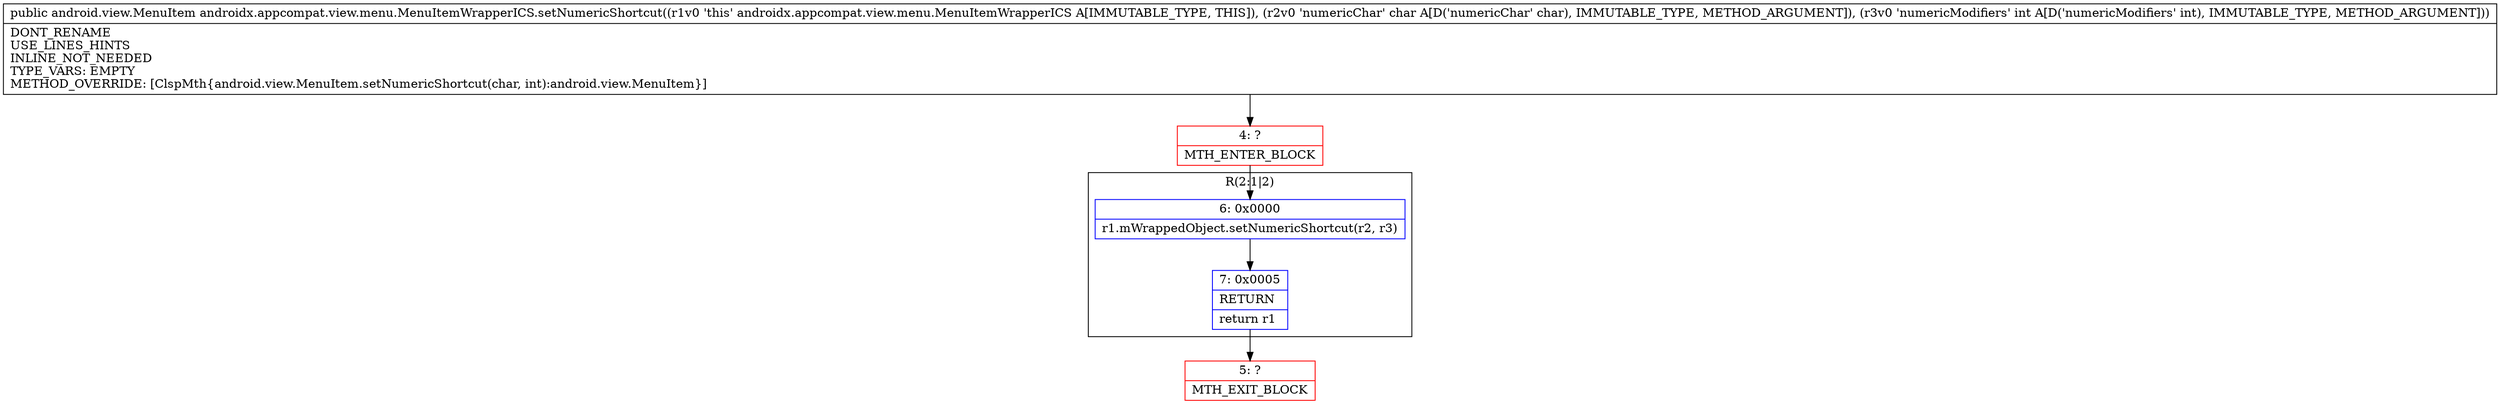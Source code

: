 digraph "CFG forandroidx.appcompat.view.menu.MenuItemWrapperICS.setNumericShortcut(CI)Landroid\/view\/MenuItem;" {
subgraph cluster_Region_1238273964 {
label = "R(2:1|2)";
node [shape=record,color=blue];
Node_6 [shape=record,label="{6\:\ 0x0000|r1.mWrappedObject.setNumericShortcut(r2, r3)\l}"];
Node_7 [shape=record,label="{7\:\ 0x0005|RETURN\l|return r1\l}"];
}
Node_4 [shape=record,color=red,label="{4\:\ ?|MTH_ENTER_BLOCK\l}"];
Node_5 [shape=record,color=red,label="{5\:\ ?|MTH_EXIT_BLOCK\l}"];
MethodNode[shape=record,label="{public android.view.MenuItem androidx.appcompat.view.menu.MenuItemWrapperICS.setNumericShortcut((r1v0 'this' androidx.appcompat.view.menu.MenuItemWrapperICS A[IMMUTABLE_TYPE, THIS]), (r2v0 'numericChar' char A[D('numericChar' char), IMMUTABLE_TYPE, METHOD_ARGUMENT]), (r3v0 'numericModifiers' int A[D('numericModifiers' int), IMMUTABLE_TYPE, METHOD_ARGUMENT]))  | DONT_RENAME\lUSE_LINES_HINTS\lINLINE_NOT_NEEDED\lTYPE_VARS: EMPTY\lMETHOD_OVERRIDE: [ClspMth\{android.view.MenuItem.setNumericShortcut(char, int):android.view.MenuItem\}]\l}"];
MethodNode -> Node_4;Node_6 -> Node_7;
Node_7 -> Node_5;
Node_4 -> Node_6;
}

